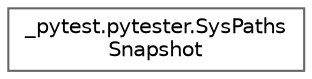 digraph "Graphical Class Hierarchy"
{
 // LATEX_PDF_SIZE
  bgcolor="transparent";
  edge [fontname=Helvetica,fontsize=10,labelfontname=Helvetica,labelfontsize=10];
  node [fontname=Helvetica,fontsize=10,shape=box,height=0.2,width=0.4];
  rankdir="LR";
  Node0 [id="Node000000",label="_pytest.pytester.SysPaths\lSnapshot",height=0.2,width=0.4,color="grey40", fillcolor="white", style="filled",URL="$class__pytest_1_1pytester_1_1_sys_paths_snapshot.html",tooltip=" "];
}
